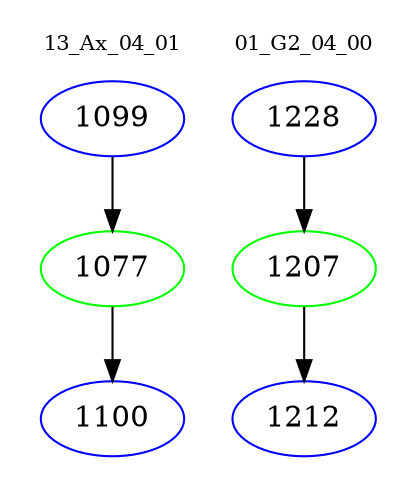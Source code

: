 digraph{
subgraph cluster_0 {
color = white
label = "13_Ax_04_01";
fontsize=10;
T0_1099 [label="1099", color="blue"]
T0_1099 -> T0_1077 [color="black"]
T0_1077 [label="1077", color="green"]
T0_1077 -> T0_1100 [color="black"]
T0_1100 [label="1100", color="blue"]
}
subgraph cluster_1 {
color = white
label = "01_G2_04_00";
fontsize=10;
T1_1228 [label="1228", color="blue"]
T1_1228 -> T1_1207 [color="black"]
T1_1207 [label="1207", color="green"]
T1_1207 -> T1_1212 [color="black"]
T1_1212 [label="1212", color="blue"]
}
}
